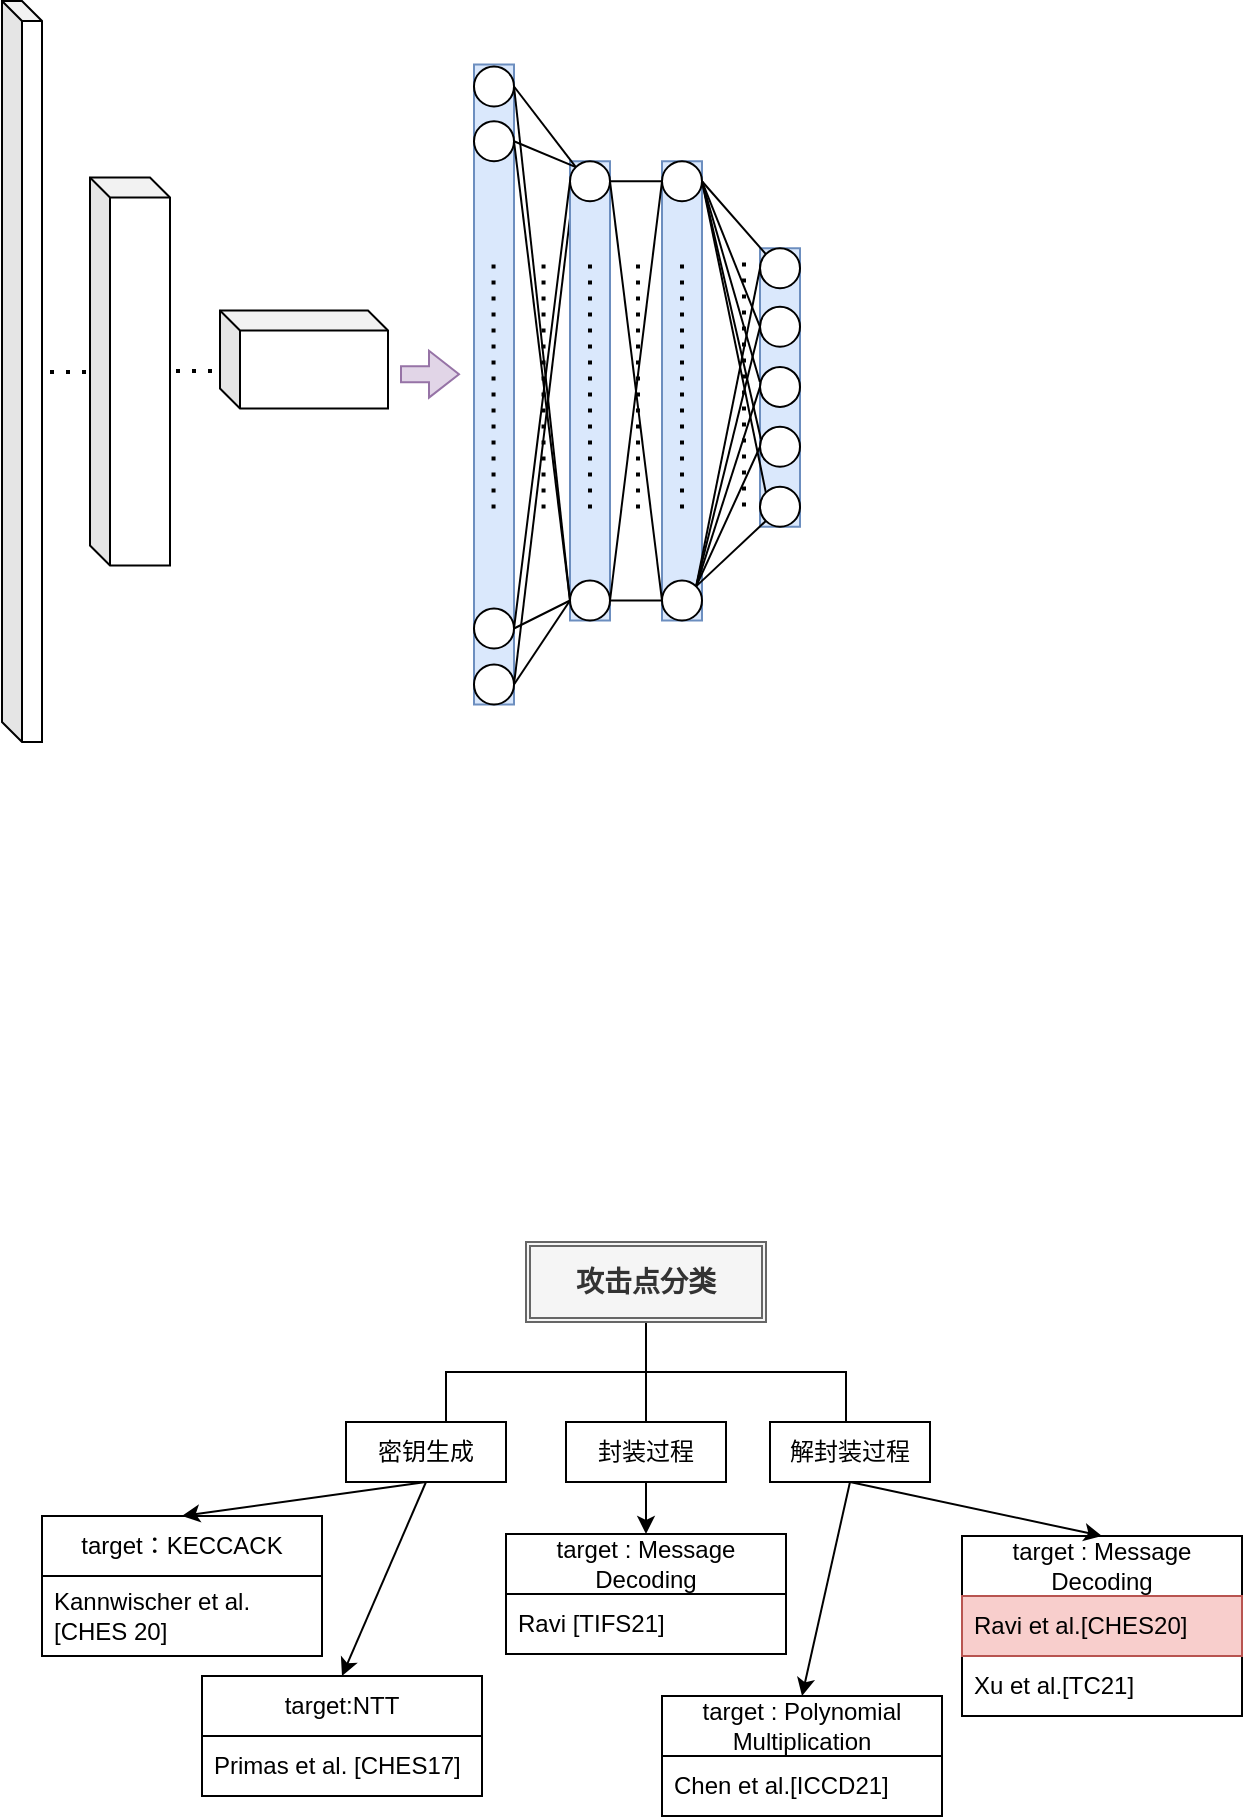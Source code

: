 <mxfile version="24.2.1" type="github" pages="2">
  <diagram name="第 1 页" id="C5BHWyRmKK4IDr2Lbce6">
    <mxGraphModel dx="1050" dy="652" grid="1" gridSize="10" guides="1" tooltips="1" connect="1" arrows="1" fold="1" page="1" pageScale="1" pageWidth="827" pageHeight="1169" math="0" shadow="0">
      <root>
        <mxCell id="0" />
        <mxCell id="1" parent="0" />
        <mxCell id="lfILnM-E4EAcA6gGzzGe-1" value="" style="group" parent="1" vertex="1" connectable="0">
          <mxGeometry x="60" y="89.5" width="399" height="370.5" as="geometry" />
        </mxCell>
        <mxCell id="lfILnM-E4EAcA6gGzzGe-2" value="" style="group;fillColor=#dae8fc;strokeColor=#6c8ebf;" parent="lfILnM-E4EAcA6gGzzGe-1" vertex="1" connectable="0">
          <mxGeometry x="236" y="31.75" width="20" height="320" as="geometry" />
        </mxCell>
        <mxCell id="lfILnM-E4EAcA6gGzzGe-3" value="" style="ellipse;whiteSpace=wrap;html=1;aspect=fixed;" parent="lfILnM-E4EAcA6gGzzGe-2" vertex="1">
          <mxGeometry y="28.38" width="20" height="20" as="geometry" />
        </mxCell>
        <mxCell id="lfILnM-E4EAcA6gGzzGe-4" value="" style="ellipse;whiteSpace=wrap;html=1;aspect=fixed;" parent="lfILnM-E4EAcA6gGzzGe-2" vertex="1">
          <mxGeometry y="272" width="20" height="20" as="geometry" />
        </mxCell>
        <mxCell id="lfILnM-E4EAcA6gGzzGe-5" style="rounded=0;orthogonalLoop=1;jettySize=auto;html=1;exitX=1;exitY=0.5;exitDx=0;exitDy=0;endArrow=none;endFill=0;" parent="lfILnM-E4EAcA6gGzzGe-2" source="lfILnM-E4EAcA6gGzzGe-6" edge="1">
          <mxGeometry relative="1" as="geometry">
            <mxPoint x="50" y="60" as="targetPoint" />
          </mxGeometry>
        </mxCell>
        <mxCell id="lfILnM-E4EAcA6gGzzGe-6" value="" style="ellipse;whiteSpace=wrap;html=1;aspect=fixed;" parent="lfILnM-E4EAcA6gGzzGe-2" vertex="1">
          <mxGeometry y="300" width="20" height="20" as="geometry" />
        </mxCell>
        <mxCell id="lfILnM-E4EAcA6gGzzGe-7" value="" style="ellipse;whiteSpace=wrap;html=1;aspect=fixed;" parent="lfILnM-E4EAcA6gGzzGe-2" vertex="1">
          <mxGeometry y="1" width="20" height="20" as="geometry" />
        </mxCell>
        <mxCell id="lfILnM-E4EAcA6gGzzGe-8" value="" style="endArrow=none;dashed=1;html=1;dashPattern=1 3;strokeWidth=2;rounded=0;" parent="lfILnM-E4EAcA6gGzzGe-2" edge="1">
          <mxGeometry width="50" height="50" relative="1" as="geometry">
            <mxPoint x="9.77" y="222" as="sourcePoint" />
            <mxPoint x="9.77" y="100" as="targetPoint" />
          </mxGeometry>
        </mxCell>
        <mxCell id="lfILnM-E4EAcA6gGzzGe-9" value="" style="group;fillColor=#dae8fc;strokeColor=#6c8ebf;" parent="lfILnM-E4EAcA6gGzzGe-1" vertex="1" connectable="0">
          <mxGeometry x="284" y="80.13" width="20" height="229.62" as="geometry" />
        </mxCell>
        <mxCell id="lfILnM-E4EAcA6gGzzGe-10" value="" style="ellipse;whiteSpace=wrap;html=1;aspect=fixed;" parent="lfILnM-E4EAcA6gGzzGe-9" vertex="1">
          <mxGeometry width="20" height="20" as="geometry" />
        </mxCell>
        <mxCell id="lfILnM-E4EAcA6gGzzGe-11" value="" style="ellipse;whiteSpace=wrap;html=1;aspect=fixed;" parent="lfILnM-E4EAcA6gGzzGe-9" vertex="1">
          <mxGeometry y="209.62" width="20" height="20" as="geometry" />
        </mxCell>
        <mxCell id="lfILnM-E4EAcA6gGzzGe-12" value="" style="group;fillColor=#dae8fc;strokeColor=#6c8ebf;" parent="lfILnM-E4EAcA6gGzzGe-1" vertex="1" connectable="0">
          <mxGeometry x="330" y="80.13" width="20" height="229.62" as="geometry" />
        </mxCell>
        <mxCell id="lfILnM-E4EAcA6gGzzGe-13" value="" style="ellipse;whiteSpace=wrap;html=1;aspect=fixed;" parent="lfILnM-E4EAcA6gGzzGe-12" vertex="1">
          <mxGeometry width="20" height="20" as="geometry" />
        </mxCell>
        <mxCell id="lfILnM-E4EAcA6gGzzGe-14" value="" style="ellipse;whiteSpace=wrap;html=1;aspect=fixed;" parent="lfILnM-E4EAcA6gGzzGe-12" vertex="1">
          <mxGeometry y="209.62" width="20" height="20" as="geometry" />
        </mxCell>
        <mxCell id="lfILnM-E4EAcA6gGzzGe-15" value="" style="endArrow=none;dashed=1;html=1;dashPattern=1 3;strokeWidth=2;rounded=0;" parent="lfILnM-E4EAcA6gGzzGe-12" edge="1">
          <mxGeometry width="50" height="50" relative="1" as="geometry">
            <mxPoint x="10" y="173.62" as="sourcePoint" />
            <mxPoint x="10" y="51.62" as="targetPoint" />
          </mxGeometry>
        </mxCell>
        <mxCell id="lfILnM-E4EAcA6gGzzGe-16" value="" style="group;fillColor=#dae8fc;strokeColor=#6c8ebf;" parent="lfILnM-E4EAcA6gGzzGe-1" vertex="1" connectable="0">
          <mxGeometry x="379" y="123.63" width="20" height="139.25" as="geometry" />
        </mxCell>
        <mxCell id="lfILnM-E4EAcA6gGzzGe-17" value="" style="ellipse;whiteSpace=wrap;html=1;aspect=fixed;" parent="lfILnM-E4EAcA6gGzzGe-16" vertex="1">
          <mxGeometry width="20" height="20" as="geometry" />
        </mxCell>
        <mxCell id="lfILnM-E4EAcA6gGzzGe-18" value="" style="ellipse;whiteSpace=wrap;html=1;aspect=fixed;" parent="lfILnM-E4EAcA6gGzzGe-16" vertex="1">
          <mxGeometry y="29.25" width="20" height="20" as="geometry" />
        </mxCell>
        <mxCell id="lfILnM-E4EAcA6gGzzGe-19" value="" style="ellipse;whiteSpace=wrap;html=1;aspect=fixed;" parent="lfILnM-E4EAcA6gGzzGe-16" vertex="1">
          <mxGeometry y="59.31" width="20" height="20" as="geometry" />
        </mxCell>
        <mxCell id="lfILnM-E4EAcA6gGzzGe-20" value="" style="ellipse;whiteSpace=wrap;html=1;aspect=fixed;" parent="lfILnM-E4EAcA6gGzzGe-16" vertex="1">
          <mxGeometry y="89.25" width="20" height="20" as="geometry" />
        </mxCell>
        <mxCell id="lfILnM-E4EAcA6gGzzGe-21" value="" style="ellipse;whiteSpace=wrap;html=1;aspect=fixed;" parent="lfILnM-E4EAcA6gGzzGe-16" vertex="1">
          <mxGeometry y="119.25" width="20" height="20" as="geometry" />
        </mxCell>
        <mxCell id="lfILnM-E4EAcA6gGzzGe-22" style="rounded=0;orthogonalLoop=1;jettySize=auto;html=1;exitX=1;exitY=0.5;exitDx=0;exitDy=0;entryX=0;entryY=0;entryDx=0;entryDy=0;endArrow=none;endFill=0;" parent="lfILnM-E4EAcA6gGzzGe-1" source="lfILnM-E4EAcA6gGzzGe-7" target="lfILnM-E4EAcA6gGzzGe-10" edge="1">
          <mxGeometry relative="1" as="geometry" />
        </mxCell>
        <mxCell id="lfILnM-E4EAcA6gGzzGe-23" style="rounded=0;orthogonalLoop=1;jettySize=auto;html=1;exitX=1;exitY=0.5;exitDx=0;exitDy=0;entryX=0;entryY=0.5;entryDx=0;entryDy=0;endArrow=none;endFill=0;" parent="lfILnM-E4EAcA6gGzzGe-1" source="lfILnM-E4EAcA6gGzzGe-7" target="lfILnM-E4EAcA6gGzzGe-11" edge="1">
          <mxGeometry relative="1" as="geometry" />
        </mxCell>
        <mxCell id="lfILnM-E4EAcA6gGzzGe-24" style="rounded=0;orthogonalLoop=1;jettySize=auto;html=1;exitX=1;exitY=0.5;exitDx=0;exitDy=0;entryX=0;entryY=0;entryDx=0;entryDy=0;endArrow=none;endFill=0;" parent="lfILnM-E4EAcA6gGzzGe-1" source="lfILnM-E4EAcA6gGzzGe-3" target="lfILnM-E4EAcA6gGzzGe-10" edge="1">
          <mxGeometry relative="1" as="geometry" />
        </mxCell>
        <mxCell id="lfILnM-E4EAcA6gGzzGe-25" style="rounded=0;orthogonalLoop=1;jettySize=auto;html=1;exitX=1;exitY=0.5;exitDx=0;exitDy=0;entryX=0;entryY=0.5;entryDx=0;entryDy=0;endArrow=none;endFill=0;" parent="lfILnM-E4EAcA6gGzzGe-1" source="lfILnM-E4EAcA6gGzzGe-3" target="lfILnM-E4EAcA6gGzzGe-11" edge="1">
          <mxGeometry relative="1" as="geometry" />
        </mxCell>
        <mxCell id="lfILnM-E4EAcA6gGzzGe-26" style="rounded=0;orthogonalLoop=1;jettySize=auto;html=1;exitX=0;exitY=0;exitDx=0;exitDy=0;entryX=1;entryY=0.5;entryDx=0;entryDy=0;endArrow=none;endFill=0;" parent="lfILnM-E4EAcA6gGzzGe-1" source="lfILnM-E4EAcA6gGzzGe-17" target="lfILnM-E4EAcA6gGzzGe-13" edge="1">
          <mxGeometry relative="1" as="geometry" />
        </mxCell>
        <mxCell id="lfILnM-E4EAcA6gGzzGe-27" style="rounded=0;orthogonalLoop=1;jettySize=auto;html=1;exitX=0;exitY=0.5;exitDx=0;exitDy=0;entryX=1;entryY=0;entryDx=0;entryDy=0;endArrow=none;endFill=0;" parent="lfILnM-E4EAcA6gGzzGe-1" source="lfILnM-E4EAcA6gGzzGe-17" target="lfILnM-E4EAcA6gGzzGe-14" edge="1">
          <mxGeometry relative="1" as="geometry" />
        </mxCell>
        <mxCell id="lfILnM-E4EAcA6gGzzGe-28" style="rounded=0;orthogonalLoop=1;jettySize=auto;html=1;exitX=0;exitY=0;exitDx=0;exitDy=0;entryX=1;entryY=0.5;entryDx=0;entryDy=0;endArrow=none;endFill=0;" parent="lfILnM-E4EAcA6gGzzGe-1" source="lfILnM-E4EAcA6gGzzGe-21" target="lfILnM-E4EAcA6gGzzGe-13" edge="1">
          <mxGeometry relative="1" as="geometry" />
        </mxCell>
        <mxCell id="lfILnM-E4EAcA6gGzzGe-29" style="rounded=0;orthogonalLoop=1;jettySize=auto;html=1;exitX=0;exitY=1;exitDx=0;exitDy=0;entryX=1;entryY=0;entryDx=0;entryDy=0;endArrow=none;endFill=0;" parent="lfILnM-E4EAcA6gGzzGe-1" source="lfILnM-E4EAcA6gGzzGe-21" target="lfILnM-E4EAcA6gGzzGe-14" edge="1">
          <mxGeometry relative="1" as="geometry" />
        </mxCell>
        <mxCell id="lfILnM-E4EAcA6gGzzGe-30" style="rounded=0;orthogonalLoop=1;jettySize=auto;html=1;exitX=1;exitY=0.5;exitDx=0;exitDy=0;entryX=0;entryY=0.5;entryDx=0;entryDy=0;endArrow=none;endFill=0;" parent="lfILnM-E4EAcA6gGzzGe-1" source="lfILnM-E4EAcA6gGzzGe-13" target="lfILnM-E4EAcA6gGzzGe-18" edge="1">
          <mxGeometry relative="1" as="geometry" />
        </mxCell>
        <mxCell id="lfILnM-E4EAcA6gGzzGe-31" style="rounded=0;orthogonalLoop=1;jettySize=auto;html=1;exitX=1;exitY=0.5;exitDx=0;exitDy=0;entryX=-0.003;entryY=0.377;entryDx=0;entryDy=0;entryPerimeter=0;endArrow=none;endFill=0;" parent="lfILnM-E4EAcA6gGzzGe-1" source="lfILnM-E4EAcA6gGzzGe-13" target="lfILnM-E4EAcA6gGzzGe-19" edge="1">
          <mxGeometry relative="1" as="geometry" />
        </mxCell>
        <mxCell id="lfILnM-E4EAcA6gGzzGe-32" style="rounded=0;orthogonalLoop=1;jettySize=auto;html=1;exitX=1;exitY=0.5;exitDx=0;exitDy=0;entryX=0.024;entryY=0.312;entryDx=0;entryDy=0;entryPerimeter=0;endArrow=none;endFill=0;" parent="lfILnM-E4EAcA6gGzzGe-1" source="lfILnM-E4EAcA6gGzzGe-13" target="lfILnM-E4EAcA6gGzzGe-20" edge="1">
          <mxGeometry relative="1" as="geometry" />
        </mxCell>
        <mxCell id="lfILnM-E4EAcA6gGzzGe-33" style="rounded=0;orthogonalLoop=1;jettySize=auto;html=1;exitX=0;exitY=0.5;exitDx=0;exitDy=0;entryX=1;entryY=0;entryDx=0;entryDy=0;endArrow=none;endFill=0;" parent="lfILnM-E4EAcA6gGzzGe-1" source="lfILnM-E4EAcA6gGzzGe-18" target="lfILnM-E4EAcA6gGzzGe-14" edge="1">
          <mxGeometry relative="1" as="geometry" />
        </mxCell>
        <mxCell id="lfILnM-E4EAcA6gGzzGe-34" style="rounded=0;orthogonalLoop=1;jettySize=auto;html=1;exitX=0;exitY=0.5;exitDx=0;exitDy=0;entryX=1;entryY=0;entryDx=0;entryDy=0;endArrow=none;endFill=0;" parent="lfILnM-E4EAcA6gGzzGe-1" source="lfILnM-E4EAcA6gGzzGe-19" target="lfILnM-E4EAcA6gGzzGe-14" edge="1">
          <mxGeometry relative="1" as="geometry" />
        </mxCell>
        <mxCell id="lfILnM-E4EAcA6gGzzGe-35" style="rounded=0;orthogonalLoop=1;jettySize=auto;html=1;exitX=0;exitY=0.5;exitDx=0;exitDy=0;entryX=0.866;entryY=0.122;entryDx=0;entryDy=0;entryPerimeter=0;endArrow=none;endFill=0;" parent="lfILnM-E4EAcA6gGzzGe-1" source="lfILnM-E4EAcA6gGzzGe-20" target="lfILnM-E4EAcA6gGzzGe-14" edge="1">
          <mxGeometry relative="1" as="geometry" />
        </mxCell>
        <mxCell id="lfILnM-E4EAcA6gGzzGe-36" value="" style="endArrow=none;dashed=1;html=1;dashPattern=1 3;strokeWidth=2;rounded=0;" parent="lfILnM-E4EAcA6gGzzGe-1" edge="1">
          <mxGeometry width="50" height="50" relative="1" as="geometry">
            <mxPoint x="318" y="253.75" as="sourcePoint" />
            <mxPoint x="318" y="131.75" as="targetPoint" />
          </mxGeometry>
        </mxCell>
        <mxCell id="lfILnM-E4EAcA6gGzzGe-37" value="" style="shape=cube;whiteSpace=wrap;html=1;boundedLbl=1;backgroundOutline=1;darkOpacity=0.05;darkOpacity2=0.1;size=10;" parent="lfILnM-E4EAcA6gGzzGe-1" vertex="1">
          <mxGeometry width="20" height="370.5" as="geometry" />
        </mxCell>
        <mxCell id="lfILnM-E4EAcA6gGzzGe-38" value="" style="shape=cube;whiteSpace=wrap;html=1;boundedLbl=1;backgroundOutline=1;darkOpacity=0.05;darkOpacity2=0.1;size=10;" parent="lfILnM-E4EAcA6gGzzGe-1" vertex="1">
          <mxGeometry x="44" y="88.25" width="40" height="194" as="geometry" />
        </mxCell>
        <mxCell id="lfILnM-E4EAcA6gGzzGe-39" value="" style="shape=cube;whiteSpace=wrap;html=1;boundedLbl=1;backgroundOutline=1;darkOpacity=0.05;darkOpacity2=0.1;size=10;" parent="lfILnM-E4EAcA6gGzzGe-1" vertex="1">
          <mxGeometry x="109" y="154.75" width="84" height="49" as="geometry" />
        </mxCell>
        <mxCell id="lfILnM-E4EAcA6gGzzGe-40" value="" style="shape=flexArrow;endArrow=classic;html=1;rounded=0;width=8;endSize=4.667;endWidth=14.444;fillColor=#e1d5e7;strokeColor=#9673a6;" parent="lfILnM-E4EAcA6gGzzGe-1" edge="1">
          <mxGeometry width="50" height="50" relative="1" as="geometry">
            <mxPoint x="199" y="186.61" as="sourcePoint" />
            <mxPoint x="229" y="186.61" as="targetPoint" />
          </mxGeometry>
        </mxCell>
        <mxCell id="lfILnM-E4EAcA6gGzzGe-41" style="rounded=0;orthogonalLoop=1;jettySize=auto;html=1;exitX=1;exitY=0.5;exitDx=0;exitDy=0;entryX=0;entryY=0.5;entryDx=0;entryDy=0;endArrow=none;endFill=0;" parent="lfILnM-E4EAcA6gGzzGe-1" source="lfILnM-E4EAcA6gGzzGe-4" target="lfILnM-E4EAcA6gGzzGe-10" edge="1">
          <mxGeometry relative="1" as="geometry" />
        </mxCell>
        <mxCell id="lfILnM-E4EAcA6gGzzGe-42" style="rounded=0;orthogonalLoop=1;jettySize=auto;html=1;exitX=0;exitY=0.5;exitDx=0;exitDy=0;entryX=1;entryY=0.5;entryDx=0;entryDy=0;endArrow=none;endFill=0;" parent="lfILnM-E4EAcA6gGzzGe-1" source="lfILnM-E4EAcA6gGzzGe-11" target="lfILnM-E4EAcA6gGzzGe-4" edge="1">
          <mxGeometry relative="1" as="geometry" />
        </mxCell>
        <mxCell id="lfILnM-E4EAcA6gGzzGe-43" style="rounded=0;orthogonalLoop=1;jettySize=auto;html=1;exitX=1;exitY=0.5;exitDx=0;exitDy=0;entryX=0;entryY=0.5;entryDx=0;entryDy=0;endArrow=none;endFill=0;" parent="lfILnM-E4EAcA6gGzzGe-1" source="lfILnM-E4EAcA6gGzzGe-6" target="lfILnM-E4EAcA6gGzzGe-11" edge="1">
          <mxGeometry relative="1" as="geometry" />
        </mxCell>
        <mxCell id="lfILnM-E4EAcA6gGzzGe-44" value="" style="endArrow=none;dashed=1;html=1;dashPattern=1 3;strokeWidth=2;rounded=0;" parent="lfILnM-E4EAcA6gGzzGe-1" edge="1">
          <mxGeometry width="50" height="50" relative="1" as="geometry">
            <mxPoint x="270.77" y="253.75" as="sourcePoint" />
            <mxPoint x="270.77" y="131.75" as="targetPoint" />
          </mxGeometry>
        </mxCell>
        <mxCell id="lfILnM-E4EAcA6gGzzGe-45" style="rounded=0;orthogonalLoop=1;jettySize=auto;html=1;exitX=1;exitY=0.5;exitDx=0;exitDy=0;entryX=0;entryY=0.5;entryDx=0;entryDy=0;endArrow=none;endFill=0;" parent="lfILnM-E4EAcA6gGzzGe-1" source="lfILnM-E4EAcA6gGzzGe-10" target="lfILnM-E4EAcA6gGzzGe-13" edge="1">
          <mxGeometry relative="1" as="geometry" />
        </mxCell>
        <mxCell id="lfILnM-E4EAcA6gGzzGe-46" style="rounded=0;orthogonalLoop=1;jettySize=auto;html=1;exitX=1;exitY=0.5;exitDx=0;exitDy=0;entryX=0;entryY=0.5;entryDx=0;entryDy=0;endArrow=none;endFill=0;" parent="lfILnM-E4EAcA6gGzzGe-1" source="lfILnM-E4EAcA6gGzzGe-10" target="lfILnM-E4EAcA6gGzzGe-14" edge="1">
          <mxGeometry relative="1" as="geometry" />
        </mxCell>
        <mxCell id="lfILnM-E4EAcA6gGzzGe-47" style="rounded=0;orthogonalLoop=1;jettySize=auto;html=1;exitX=1;exitY=0.5;exitDx=0;exitDy=0;entryX=0;entryY=0.5;entryDx=0;entryDy=0;endArrow=none;endFill=0;" parent="lfILnM-E4EAcA6gGzzGe-1" source="lfILnM-E4EAcA6gGzzGe-11" target="lfILnM-E4EAcA6gGzzGe-13" edge="1">
          <mxGeometry relative="1" as="geometry" />
        </mxCell>
        <mxCell id="lfILnM-E4EAcA6gGzzGe-48" style="rounded=0;orthogonalLoop=1;jettySize=auto;html=1;exitX=0;exitY=0.5;exitDx=0;exitDy=0;entryX=1;entryY=0.5;entryDx=0;entryDy=0;endArrow=none;endFill=0;" parent="lfILnM-E4EAcA6gGzzGe-1" source="lfILnM-E4EAcA6gGzzGe-14" target="lfILnM-E4EAcA6gGzzGe-11" edge="1">
          <mxGeometry relative="1" as="geometry" />
        </mxCell>
        <mxCell id="lfILnM-E4EAcA6gGzzGe-49" value="" style="endArrow=none;dashed=1;html=1;dashPattern=1 3;strokeWidth=2;rounded=0;" parent="lfILnM-E4EAcA6gGzzGe-1" edge="1">
          <mxGeometry width="50" height="50" relative="1" as="geometry">
            <mxPoint x="294" y="253.75" as="sourcePoint" />
            <mxPoint x="294" y="131.75" as="targetPoint" />
          </mxGeometry>
        </mxCell>
        <mxCell id="lfILnM-E4EAcA6gGzzGe-50" value="" style="endArrow=none;dashed=1;html=1;dashPattern=1 3;strokeWidth=2;rounded=0;" parent="lfILnM-E4EAcA6gGzzGe-1" edge="1">
          <mxGeometry width="50" height="50" relative="1" as="geometry">
            <mxPoint x="371" y="252.75" as="sourcePoint" />
            <mxPoint x="371" y="130.75" as="targetPoint" />
          </mxGeometry>
        </mxCell>
        <mxCell id="lfILnM-E4EAcA6gGzzGe-51" value="" style="endArrow=none;dashed=1;html=1;dashPattern=1 3;strokeWidth=2;rounded=0;" parent="lfILnM-E4EAcA6gGzzGe-1" edge="1">
          <mxGeometry width="50" height="50" relative="1" as="geometry">
            <mxPoint x="24" y="185.51" as="sourcePoint" />
            <mxPoint x="44" y="185.51" as="targetPoint" />
          </mxGeometry>
        </mxCell>
        <mxCell id="lfILnM-E4EAcA6gGzzGe-52" value="" style="endArrow=none;dashed=1;html=1;dashPattern=1 3;strokeWidth=2;rounded=0;" parent="lfILnM-E4EAcA6gGzzGe-1" edge="1">
          <mxGeometry width="50" height="50" relative="1" as="geometry">
            <mxPoint x="87" y="185.01" as="sourcePoint" />
            <mxPoint x="107" y="185.01" as="targetPoint" />
          </mxGeometry>
        </mxCell>
        <mxCell id="lfILnM-E4EAcA6gGzzGe-53" value="" style="strokeWidth=1;html=1;shape=mxgraph.flowchart.annotation_2;align=left;labelPosition=right;pointerEvents=1;rotation=0;direction=south;" parent="1" vertex="1">
          <mxGeometry x="282" y="750" width="200" height="50" as="geometry" />
        </mxCell>
        <mxCell id="lfILnM-E4EAcA6gGzzGe-54" value="&lt;font style=&quot;font-size: 12px;&quot;&gt;密钥生成&lt;/font&gt;" style="rounded=0;whiteSpace=wrap;html=1;fontSize=12;" parent="1" vertex="1">
          <mxGeometry x="232" y="800" width="80" height="30" as="geometry" />
        </mxCell>
        <mxCell id="lfILnM-E4EAcA6gGzzGe-55" value="攻击点分类" style="shape=ext;double=1;rounded=0;whiteSpace=wrap;html=1;fillColor=#f5f5f5;fontColor=#333333;strokeColor=#666666;fontStyle=1;fontSize=14;" parent="1" vertex="1">
          <mxGeometry x="322" y="710" width="120" height="40" as="geometry" />
        </mxCell>
        <mxCell id="lfILnM-E4EAcA6gGzzGe-56" value="封装过程" style="rounded=0;whiteSpace=wrap;html=1;fontSize=12;" parent="1" vertex="1">
          <mxGeometry x="342" y="800" width="80" height="30" as="geometry" />
        </mxCell>
        <mxCell id="lfILnM-E4EAcA6gGzzGe-57" value="解封装过程" style="rounded=0;whiteSpace=wrap;html=1;fontSize=12;" parent="1" vertex="1">
          <mxGeometry x="444" y="800" width="80" height="30" as="geometry" />
        </mxCell>
        <mxCell id="lfILnM-E4EAcA6gGzzGe-58" style="edgeStyle=orthogonalEdgeStyle;rounded=0;orthogonalLoop=1;jettySize=auto;html=1;exitX=0.5;exitY=0;exitDx=0;exitDy=0;entryX=0.455;entryY=0.5;entryDx=0;entryDy=0;entryPerimeter=0;strokeWidth=1;endArrow=none;endFill=0;" parent="1" source="lfILnM-E4EAcA6gGzzGe-56" target="lfILnM-E4EAcA6gGzzGe-53" edge="1">
          <mxGeometry relative="1" as="geometry" />
        </mxCell>
        <mxCell id="lfILnM-E4EAcA6gGzzGe-59" value="target：KECCACK" style="swimlane;fontStyle=0;childLayout=stackLayout;horizontal=1;startSize=30;horizontalStack=0;resizeParent=1;resizeParentMax=0;resizeLast=0;collapsible=1;marginBottom=0;whiteSpace=wrap;html=1;" parent="1" vertex="1">
          <mxGeometry x="80" y="847" width="140" height="70" as="geometry">
            <mxRectangle x="80" y="913" width="140" height="30" as="alternateBounds" />
          </mxGeometry>
        </mxCell>
        <mxCell id="lfILnM-E4EAcA6gGzzGe-60" value="Kannwischer et al.[CHES 20]" style="text;strokeColor=none;fillColor=none;align=left;verticalAlign=middle;spacingLeft=4;spacingRight=4;overflow=hidden;points=[[0,0.5],[1,0.5]];portConstraint=eastwest;rotatable=0;whiteSpace=wrap;html=1;" parent="lfILnM-E4EAcA6gGzzGe-59" vertex="1">
          <mxGeometry y="30" width="140" height="40" as="geometry" />
        </mxCell>
        <mxCell id="lfILnM-E4EAcA6gGzzGe-61" style="rounded=0;orthogonalLoop=1;jettySize=auto;html=1;exitX=0.5;exitY=1;exitDx=0;exitDy=0;entryX=0.5;entryY=0;entryDx=0;entryDy=0;" parent="1" source="lfILnM-E4EAcA6gGzzGe-54" target="lfILnM-E4EAcA6gGzzGe-59" edge="1">
          <mxGeometry relative="1" as="geometry">
            <mxPoint x="136" y="872" as="targetPoint" />
          </mxGeometry>
        </mxCell>
        <mxCell id="lfILnM-E4EAcA6gGzzGe-62" value="target:NTT" style="swimlane;fontStyle=0;childLayout=stackLayout;horizontal=1;startSize=30;horizontalStack=0;resizeParent=1;resizeParentMax=0;resizeLast=0;collapsible=1;marginBottom=0;whiteSpace=wrap;html=1;" parent="1" vertex="1">
          <mxGeometry x="160" y="927" width="140" height="60" as="geometry" />
        </mxCell>
        <mxCell id="lfILnM-E4EAcA6gGzzGe-63" value="Primas et al. [CHES17]" style="text;strokeColor=none;fillColor=none;align=left;verticalAlign=middle;spacingLeft=4;spacingRight=4;overflow=hidden;points=[[0,0.5],[1,0.5]];portConstraint=eastwest;rotatable=0;whiteSpace=wrap;html=1;" parent="lfILnM-E4EAcA6gGzzGe-62" vertex="1">
          <mxGeometry y="30" width="140" height="30" as="geometry" />
        </mxCell>
        <mxCell id="lfILnM-E4EAcA6gGzzGe-64" style="rounded=0;orthogonalLoop=1;jettySize=auto;html=1;exitX=0.5;exitY=1;exitDx=0;exitDy=0;entryX=0.5;entryY=0;entryDx=0;entryDy=0;endArrow=classic;endFill=1;" parent="1" source="lfILnM-E4EAcA6gGzzGe-54" target="lfILnM-E4EAcA6gGzzGe-62" edge="1">
          <mxGeometry relative="1" as="geometry">
            <mxPoint x="260" y="907" as="targetPoint" />
          </mxGeometry>
        </mxCell>
        <mxCell id="lfILnM-E4EAcA6gGzzGe-65" value="target : Message Decoding" style="swimlane;fontStyle=0;childLayout=stackLayout;horizontal=1;startSize=30;horizontalStack=0;resizeParent=1;resizeParentMax=0;resizeLast=0;collapsible=1;marginBottom=0;whiteSpace=wrap;html=1;" parent="1" vertex="1">
          <mxGeometry x="312" y="856" width="140" height="60" as="geometry" />
        </mxCell>
        <mxCell id="lfILnM-E4EAcA6gGzzGe-66" value="Ravi [TIFS21]&amp;nbsp;" style="text;strokeColor=none;fillColor=none;align=left;verticalAlign=middle;spacingLeft=4;spacingRight=4;overflow=hidden;points=[[0,0.5],[1,0.5]];portConstraint=eastwest;rotatable=0;whiteSpace=wrap;html=1;" parent="lfILnM-E4EAcA6gGzzGe-65" vertex="1">
          <mxGeometry y="30" width="140" height="30" as="geometry" />
        </mxCell>
        <mxCell id="lfILnM-E4EAcA6gGzzGe-67" style="rounded=0;orthogonalLoop=1;jettySize=auto;html=1;exitX=0.5;exitY=1;exitDx=0;exitDy=0;entryX=0.5;entryY=0;entryDx=0;entryDy=0;" parent="1" source="lfILnM-E4EAcA6gGzzGe-56" target="lfILnM-E4EAcA6gGzzGe-65" edge="1">
          <mxGeometry relative="1" as="geometry" />
        </mxCell>
        <mxCell id="lfILnM-E4EAcA6gGzzGe-68" value="target : Message Decoding" style="swimlane;fontStyle=0;childLayout=stackLayout;horizontal=1;startSize=30;horizontalStack=0;resizeParent=1;resizeParentMax=0;resizeLast=0;collapsible=1;marginBottom=0;whiteSpace=wrap;html=1;" parent="1" vertex="1">
          <mxGeometry x="540" y="857" width="140" height="90" as="geometry" />
        </mxCell>
        <mxCell id="lfILnM-E4EAcA6gGzzGe-69" value="Ravi et al.[CHES20]" style="text;strokeColor=#b85450;fillColor=#f8cecc;align=left;verticalAlign=middle;spacingLeft=4;spacingRight=4;overflow=hidden;points=[[0,0.5],[1,0.5]];portConstraint=eastwest;rotatable=0;whiteSpace=wrap;html=1;" parent="lfILnM-E4EAcA6gGzzGe-68" vertex="1">
          <mxGeometry y="30" width="140" height="30" as="geometry" />
        </mxCell>
        <mxCell id="lfILnM-E4EAcA6gGzzGe-70" value="Xu et al.[TC21]" style="text;strokeColor=none;fillColor=none;align=left;verticalAlign=middle;spacingLeft=4;spacingRight=4;overflow=hidden;points=[[0,0.5],[1,0.5]];portConstraint=eastwest;rotatable=0;whiteSpace=wrap;html=1;" parent="lfILnM-E4EAcA6gGzzGe-68" vertex="1">
          <mxGeometry y="60" width="140" height="30" as="geometry" />
        </mxCell>
        <mxCell id="lfILnM-E4EAcA6gGzzGe-71" style="rounded=0;orthogonalLoop=1;jettySize=auto;html=1;exitX=0.5;exitY=1;exitDx=0;exitDy=0;entryX=0.5;entryY=0;entryDx=0;entryDy=0;" parent="1" source="lfILnM-E4EAcA6gGzzGe-57" target="lfILnM-E4EAcA6gGzzGe-68" edge="1">
          <mxGeometry relative="1" as="geometry" />
        </mxCell>
        <mxCell id="lfILnM-E4EAcA6gGzzGe-72" value="target : Polynomial Multiplication" style="swimlane;fontStyle=0;childLayout=stackLayout;horizontal=1;startSize=30;horizontalStack=0;resizeParent=1;resizeParentMax=0;resizeLast=0;collapsible=1;marginBottom=0;whiteSpace=wrap;html=1;" parent="1" vertex="1">
          <mxGeometry x="390" y="937" width="140" height="60" as="geometry" />
        </mxCell>
        <mxCell id="lfILnM-E4EAcA6gGzzGe-73" value="Chen et al.[ICCD21]" style="text;strokeColor=none;fillColor=none;align=left;verticalAlign=middle;spacingLeft=4;spacingRight=4;overflow=hidden;points=[[0,0.5],[1,0.5]];portConstraint=eastwest;rotatable=0;whiteSpace=wrap;html=1;" parent="lfILnM-E4EAcA6gGzzGe-72" vertex="1">
          <mxGeometry y="30" width="140" height="30" as="geometry" />
        </mxCell>
        <mxCell id="lfILnM-E4EAcA6gGzzGe-74" style="rounded=0;orthogonalLoop=1;jettySize=auto;html=1;exitX=0.5;exitY=1;exitDx=0;exitDy=0;entryX=0.5;entryY=0;entryDx=0;entryDy=0;" parent="1" source="lfILnM-E4EAcA6gGzzGe-57" target="lfILnM-E4EAcA6gGzzGe-72" edge="1">
          <mxGeometry relative="1" as="geometry" />
        </mxCell>
      </root>
    </mxGraphModel>
  </diagram>
  <diagram id="1lQipWALJ8nxMOopQi3K" name="第 2 页">
    <mxGraphModel dx="1050" dy="652" grid="1" gridSize="10" guides="1" tooltips="1" connect="1" arrows="1" fold="1" page="1" pageScale="1" pageWidth="827" pageHeight="1169" math="0" shadow="0">
      <root>
        <mxCell id="0" />
        <mxCell id="1" parent="0" />
        <mxCell id="3COWH7Gc6_HZNbGCOUdI-1" style="edgeStyle=orthogonalEdgeStyle;rounded=0;orthogonalLoop=1;jettySize=auto;html=1;exitX=0.5;exitY=1;exitDx=0;exitDy=0;entryX=0.5;entryY=0;entryDx=0;entryDy=0;fontSize=16;arcSize=12;strokeWidth=2;" parent="1" source="3COWH7Gc6_HZNbGCOUdI-2" target="3COWH7Gc6_HZNbGCOUdI-4" edge="1">
          <mxGeometry relative="1" as="geometry" />
        </mxCell>
        <mxCell id="3COWH7Gc6_HZNbGCOUdI-2" value="&lt;font style=&quot;font-size: 16px;&quot;&gt;开始&lt;/font&gt;" style="rounded=1;whiteSpace=wrap;html=1;arcSize=50;fontSize=16;strokeWidth=2;" parent="1" vertex="1">
          <mxGeometry x="280" y="110" width="100" height="40" as="geometry" />
        </mxCell>
        <mxCell id="3COWH7Gc6_HZNbGCOUdI-3" style="edgeStyle=orthogonalEdgeStyle;rounded=0;orthogonalLoop=1;jettySize=auto;html=1;exitX=0.5;exitY=1;exitDx=0;exitDy=0;entryX=0.5;entryY=0;entryDx=0;entryDy=0;fontSize=16;arcSize=12;strokeWidth=2;" parent="1" source="3COWH7Gc6_HZNbGCOUdI-4" target="3COWH7Gc6_HZNbGCOUdI-6" edge="1">
          <mxGeometry relative="1" as="geometry" />
        </mxCell>
        <mxCell id="3COWH7Gc6_HZNbGCOUdI-4" value="&lt;font style=&quot;font-size: 16px;&quot;&gt;计数采样&lt;/font&gt;" style="rounded=0;whiteSpace=wrap;html=1;fontSize=16;strokeWidth=2;" parent="1" vertex="1">
          <mxGeometry x="265" y="190" width="130" height="40" as="geometry" />
        </mxCell>
        <mxCell id="3COWH7Gc6_HZNbGCOUdI-5" style="edgeStyle=orthogonalEdgeStyle;rounded=0;orthogonalLoop=1;jettySize=auto;html=1;exitX=0.5;exitY=1;exitDx=0;exitDy=0;entryX=0.5;entryY=0;entryDx=0;entryDy=0;fontSize=16;arcSize=12;strokeWidth=2;" parent="1" source="3COWH7Gc6_HZNbGCOUdI-6" target="3COWH7Gc6_HZNbGCOUdI-11" edge="1">
          <mxGeometry relative="1" as="geometry" />
        </mxCell>
        <mxCell id="3COWH7Gc6_HZNbGCOUdI-6" value="&lt;font style=&quot;font-size: 16px;&quot;&gt;熵估计&lt;/font&gt;" style="rounded=0;whiteSpace=wrap;html=1;fontSize=16;strokeWidth=2;" parent="1" vertex="1">
          <mxGeometry x="280" y="260" width="100" height="40" as="geometry" />
        </mxCell>
        <mxCell id="3COWH7Gc6_HZNbGCOUdI-7" style="edgeStyle=orthogonalEdgeStyle;rounded=0;orthogonalLoop=1;jettySize=auto;html=1;exitX=0.5;exitY=1;exitDx=0;exitDy=0;entryX=0.5;entryY=0;entryDx=0;entryDy=0;fontSize=16;arcSize=12;strokeWidth=2;" parent="1" target="3COWH7Gc6_HZNbGCOUdI-13" edge="1">
          <mxGeometry relative="1" as="geometry">
            <mxPoint x="329.76" y="390" as="sourcePoint" />
            <mxPoint x="329.76" y="440" as="targetPoint" />
          </mxGeometry>
        </mxCell>
        <mxCell id="3COWH7Gc6_HZNbGCOUdI-8" value="是" style="edgeLabel;html=1;align=center;verticalAlign=middle;resizable=0;points=[];fontSize=16;arcSize=12;" parent="3COWH7Gc6_HZNbGCOUdI-7" vertex="1" connectable="0">
          <mxGeometry x="-0.63" y="1" relative="1" as="geometry">
            <mxPoint x="-1" y="4" as="offset" />
          </mxGeometry>
        </mxCell>
        <mxCell id="3COWH7Gc6_HZNbGCOUdI-9" style="edgeStyle=orthogonalEdgeStyle;rounded=0;orthogonalLoop=1;jettySize=auto;html=1;exitX=0;exitY=0.5;exitDx=0;exitDy=0;entryX=0.5;entryY=1;entryDx=0;entryDy=0;fontSize=16;arcSize=12;strokeWidth=2;" parent="1" source="3COWH7Gc6_HZNbGCOUdI-11" target="3COWH7Gc6_HZNbGCOUdI-15" edge="1">
          <mxGeometry relative="1" as="geometry">
            <mxPoint x="240" y="300" as="targetPoint" />
          </mxGeometry>
        </mxCell>
        <mxCell id="3COWH7Gc6_HZNbGCOUdI-10" value="否" style="edgeLabel;html=1;align=center;verticalAlign=middle;resizable=0;points=[];fontSize=16;arcSize=12;" parent="3COWH7Gc6_HZNbGCOUdI-9" vertex="1" connectable="0">
          <mxGeometry x="-0.668" relative="1" as="geometry">
            <mxPoint x="-5" as="offset" />
          </mxGeometry>
        </mxCell>
        <mxCell id="3COWH7Gc6_HZNbGCOUdI-11" value="&lt;font style=&quot;font-size: 16px;&quot;&gt;WrEn1?&lt;/font&gt;" style="rhombus;whiteSpace=wrap;html=1;fontSize=16;strokeWidth=2;" parent="1" vertex="1">
          <mxGeometry x="270" y="330" width="120" height="60" as="geometry" />
        </mxCell>
        <mxCell id="3COWH7Gc6_HZNbGCOUdI-12" style="edgeStyle=orthogonalEdgeStyle;rounded=0;orthogonalLoop=1;jettySize=auto;html=1;exitX=0.5;exitY=1;exitDx=0;exitDy=0;fontSize=16;arcSize=12;strokeWidth=2;" parent="1" edge="1">
          <mxGeometry relative="1" as="geometry">
            <mxPoint x="517" y="930" as="targetPoint" />
            <mxPoint x="327" y="485" as="sourcePoint" />
            <Array as="points">
              <mxPoint x="327" y="930" />
            </Array>
          </mxGeometry>
        </mxCell>
        <mxCell id="3COWH7Gc6_HZNbGCOUdI-13" value="&lt;span style=&quot;font-size: 16px;&quot;&gt;写入FIFO1~4&lt;/span&gt;" style="rounded=0;whiteSpace=wrap;html=1;fontSize=16;strokeWidth=2;" parent="1" vertex="1">
          <mxGeometry x="260" y="445" width="140" height="40" as="geometry" />
        </mxCell>
        <mxCell id="3COWH7Gc6_HZNbGCOUdI-14" style="edgeStyle=orthogonalEdgeStyle;rounded=0;orthogonalLoop=1;jettySize=auto;html=1;exitX=0.5;exitY=0;exitDx=0;exitDy=0;fontSize=16;arcSize=12;strokeWidth=2;" parent="1" source="3COWH7Gc6_HZNbGCOUdI-15" edge="1">
          <mxGeometry relative="1" as="geometry">
            <mxPoint x="216" y="170" as="targetPoint" />
            <Array as="points">
              <mxPoint x="216" y="210" />
              <mxPoint x="216" y="210" />
            </Array>
          </mxGeometry>
        </mxCell>
        <mxCell id="3COWH7Gc6_HZNbGCOUdI-15" value="&lt;font style=&quot;font-size: 16px;&quot;&gt;调节计数间隔&lt;/font&gt;" style="rounded=0;whiteSpace=wrap;html=1;fontSize=16;strokeWidth=2;" parent="1" vertex="1">
          <mxGeometry x="191" y="250" width="50" height="70" as="geometry" />
        </mxCell>
        <mxCell id="3COWH7Gc6_HZNbGCOUdI-16" value="" style="endArrow=classic;html=1;rounded=0;fontSize=16;arcSize=12;strokeWidth=2;" parent="1" edge="1">
          <mxGeometry width="50" height="50" relative="1" as="geometry">
            <mxPoint x="330" y="420" as="sourcePoint" />
            <mxPoint x="330" y="170" as="targetPoint" />
            <Array as="points">
              <mxPoint x="160" y="420" />
              <mxPoint x="160" y="290" />
              <mxPoint x="160" y="170" />
            </Array>
          </mxGeometry>
        </mxCell>
        <mxCell id="3COWH7Gc6_HZNbGCOUdI-17" style="edgeStyle=orthogonalEdgeStyle;rounded=0;orthogonalLoop=1;jettySize=auto;html=1;exitX=1;exitY=0.5;exitDx=0;exitDy=0;fontSize=16;arcSize=12;strokeWidth=2;" parent="1" edge="1">
          <mxGeometry relative="1" as="geometry">
            <mxPoint x="517" y="170" as="targetPoint" />
            <mxPoint x="587" y="236" as="sourcePoint" />
            <Array as="points">
              <mxPoint x="607" y="236" />
              <mxPoint x="607" y="170" />
            </Array>
          </mxGeometry>
        </mxCell>
        <mxCell id="3COWH7Gc6_HZNbGCOUdI-18" value="否" style="edgeLabel;html=1;align=center;verticalAlign=middle;resizable=0;points=[];fontSize=16;arcSize=12;" parent="3COWH7Gc6_HZNbGCOUdI-17" vertex="1" connectable="0">
          <mxGeometry x="-0.261" y="1" relative="1" as="geometry">
            <mxPoint y="17" as="offset" />
          </mxGeometry>
        </mxCell>
        <mxCell id="3COWH7Gc6_HZNbGCOUdI-19" style="edgeStyle=orthogonalEdgeStyle;rounded=0;orthogonalLoop=1;jettySize=auto;html=1;exitX=0.5;exitY=1;exitDx=0;exitDy=0;entryX=0.5;entryY=0;entryDx=0;entryDy=0;fontSize=16;arcSize=12;strokeWidth=2;" parent="1" source="3COWH7Gc6_HZNbGCOUdI-21" target="3COWH7Gc6_HZNbGCOUdI-23" edge="1">
          <mxGeometry relative="1" as="geometry" />
        </mxCell>
        <mxCell id="3COWH7Gc6_HZNbGCOUdI-20" value="是" style="edgeLabel;html=1;align=center;verticalAlign=middle;resizable=0;points=[];fontSize=16;arcSize=12;" parent="3COWH7Gc6_HZNbGCOUdI-19" vertex="1" connectable="0">
          <mxGeometry x="-0.271" relative="1" as="geometry">
            <mxPoint as="offset" />
          </mxGeometry>
        </mxCell>
        <mxCell id="3COWH7Gc6_HZNbGCOUdI-21" value="&lt;span style=&quot;font-size: 16px;&quot;&gt;RY1&amp;amp;RY2&lt;br style=&quot;font-size: 16px;&quot;&gt;&amp;amp;RY3&amp;amp;RY4&lt;/span&gt;" style="rhombus;whiteSpace=wrap;html=1;fontSize=16;strokeWidth=2;" parent="1" vertex="1">
          <mxGeometry x="447" y="202" width="140" height="68" as="geometry" />
        </mxCell>
        <mxCell id="3COWH7Gc6_HZNbGCOUdI-22" style="edgeStyle=orthogonalEdgeStyle;rounded=0;orthogonalLoop=1;jettySize=auto;html=1;exitX=0.5;exitY=1;exitDx=0;exitDy=0;entryX=0.5;entryY=0;entryDx=0;entryDy=0;fontSize=16;arcSize=12;strokeWidth=2;" parent="1" source="3COWH7Gc6_HZNbGCOUdI-23" target="3COWH7Gc6_HZNbGCOUdI-26" edge="1">
          <mxGeometry relative="1" as="geometry" />
        </mxCell>
        <mxCell id="3COWH7Gc6_HZNbGCOUdI-23" value="&lt;font style=&quot;font-size: 16px;&quot;&gt;读FIFO1~4&lt;/font&gt;" style="rounded=0;whiteSpace=wrap;html=1;fontSize=16;strokeWidth=2;" parent="1" vertex="1">
          <mxGeometry x="467" y="312" width="100" height="40" as="geometry" />
        </mxCell>
        <mxCell id="3COWH7Gc6_HZNbGCOUdI-24" value="" style="endArrow=classic;html=1;rounded=0;entryX=0.5;entryY=0;entryDx=0;entryDy=0;fontSize=16;arcSize=12;strokeWidth=2;" parent="1" target="3COWH7Gc6_HZNbGCOUdI-21" edge="1">
          <mxGeometry width="50" height="50" relative="1" as="geometry">
            <mxPoint x="330" y="170" as="sourcePoint" />
            <mxPoint x="490" y="290" as="targetPoint" />
            <Array as="points">
              <mxPoint x="517" y="170" />
            </Array>
          </mxGeometry>
        </mxCell>
        <mxCell id="3COWH7Gc6_HZNbGCOUdI-25" style="edgeStyle=orthogonalEdgeStyle;rounded=0;orthogonalLoop=1;jettySize=auto;html=1;exitX=0.5;exitY=1;exitDx=0;exitDy=0;entryX=0.5;entryY=0;entryDx=0;entryDy=0;fontSize=16;arcSize=12;strokeWidth=2;" parent="1" source="3COWH7Gc6_HZNbGCOUdI-26" target="3COWH7Gc6_HZNbGCOUdI-33" edge="1">
          <mxGeometry relative="1" as="geometry" />
        </mxCell>
        <mxCell id="3COWH7Gc6_HZNbGCOUdI-26" value="&lt;font style=&quot;font-size: 16px;&quot;&gt;异或&lt;/font&gt;" style="rounded=0;whiteSpace=wrap;html=1;fontSize=16;strokeWidth=2;" parent="1" vertex="1">
          <mxGeometry x="467" y="381" width="100" height="40" as="geometry" />
        </mxCell>
        <mxCell id="3COWH7Gc6_HZNbGCOUdI-27" style="edgeStyle=orthogonalEdgeStyle;rounded=0;orthogonalLoop=1;jettySize=auto;html=1;exitX=0.5;exitY=1;exitDx=0;exitDy=0;entryX=0.5;entryY=0;entryDx=0;entryDy=0;fontSize=16;arcSize=12;strokeWidth=2;" parent="1" source="3COWH7Gc6_HZNbGCOUdI-28" target="3COWH7Gc6_HZNbGCOUdI-40" edge="1">
          <mxGeometry relative="1" as="geometry" />
        </mxCell>
        <mxCell id="3COWH7Gc6_HZNbGCOUdI-28" value="&lt;span style=&quot;font-size: 16px;&quot;&gt;写入FIFO5&lt;/span&gt;" style="rounded=0;whiteSpace=wrap;html=1;fontSize=16;strokeWidth=2;" parent="1" vertex="1">
          <mxGeometry x="447" y="540" width="140" height="40" as="geometry" />
        </mxCell>
        <mxCell id="3COWH7Gc6_HZNbGCOUdI-29" style="edgeStyle=orthogonalEdgeStyle;rounded=0;orthogonalLoop=1;jettySize=auto;html=1;exitX=0.5;exitY=1;exitDx=0;exitDy=0;entryX=0.5;entryY=0;entryDx=0;entryDy=0;fontSize=16;arcSize=12;strokeWidth=2;" parent="1" source="3COWH7Gc6_HZNbGCOUdI-33" target="3COWH7Gc6_HZNbGCOUdI-28" edge="1">
          <mxGeometry relative="1" as="geometry" />
        </mxCell>
        <mxCell id="3COWH7Gc6_HZNbGCOUdI-30" value="是" style="edgeLabel;html=1;align=center;verticalAlign=middle;resizable=0;points=[];fontSize=16;arcSize=12;" parent="3COWH7Gc6_HZNbGCOUdI-29" vertex="1" connectable="0">
          <mxGeometry x="-0.392" relative="1" as="geometry">
            <mxPoint y="2" as="offset" />
          </mxGeometry>
        </mxCell>
        <mxCell id="3COWH7Gc6_HZNbGCOUdI-31" style="edgeStyle=orthogonalEdgeStyle;rounded=0;orthogonalLoop=1;jettySize=auto;html=1;exitX=1;exitY=0.5;exitDx=0;exitDy=0;fontSize=16;arcSize=12;strokeWidth=2;" parent="1" source="3COWH7Gc6_HZNbGCOUdI-33" edge="1">
          <mxGeometry relative="1" as="geometry">
            <mxPoint x="517" y="430" as="targetPoint" />
            <Array as="points">
              <mxPoint x="597" y="474" />
              <mxPoint x="597" y="430" />
            </Array>
          </mxGeometry>
        </mxCell>
        <mxCell id="3COWH7Gc6_HZNbGCOUdI-32" value="否" style="edgeLabel;html=1;align=center;verticalAlign=middle;resizable=0;points=[];fontSize=16;arcSize=12;" parent="3COWH7Gc6_HZNbGCOUdI-31" vertex="1" connectable="0">
          <mxGeometry x="-0.112" relative="1" as="geometry">
            <mxPoint y="20" as="offset" />
          </mxGeometry>
        </mxCell>
        <mxCell id="3COWH7Gc6_HZNbGCOUdI-33" value="&lt;font style=&quot;font-size: 16px;&quot;&gt;WrEn2?&lt;/font&gt;" style="rhombus;whiteSpace=wrap;html=1;fontSize=16;strokeWidth=2;" parent="1" vertex="1">
          <mxGeometry x="457" y="444" width="120" height="60" as="geometry" />
        </mxCell>
        <mxCell id="3COWH7Gc6_HZNbGCOUdI-34" style="edgeStyle=orthogonalEdgeStyle;rounded=0;orthogonalLoop=1;jettySize=auto;html=1;exitX=0.5;exitY=1;exitDx=0;exitDy=0;entryX=0.5;entryY=0;entryDx=0;entryDy=0;fontSize=16;arcSize=12;strokeWidth=2;" parent="1" source="3COWH7Gc6_HZNbGCOUdI-35" target="3COWH7Gc6_HZNbGCOUdI-45" edge="1">
          <mxGeometry relative="1" as="geometry" />
        </mxCell>
        <mxCell id="3COWH7Gc6_HZNbGCOUdI-35" value="&lt;font style=&quot;font-size: 16px;&quot;&gt;读FIFO5&lt;/font&gt;" style="rounded=0;whiteSpace=wrap;html=1;fontSize=16;strokeWidth=2;" parent="1" vertex="1">
          <mxGeometry x="467" y="700" width="100" height="40" as="geometry" />
        </mxCell>
        <mxCell id="3COWH7Gc6_HZNbGCOUdI-36" style="edgeStyle=orthogonalEdgeStyle;rounded=0;orthogonalLoop=1;jettySize=auto;html=1;exitX=1;exitY=0.5;exitDx=0;exitDy=0;fontSize=16;arcSize=12;strokeWidth=2;" parent="1" source="3COWH7Gc6_HZNbGCOUdI-40" edge="1">
          <mxGeometry relative="1" as="geometry">
            <mxPoint x="517" y="590" as="targetPoint" />
            <Array as="points">
              <mxPoint x="599" y="638" />
              <mxPoint x="599" y="590" />
            </Array>
          </mxGeometry>
        </mxCell>
        <mxCell id="3COWH7Gc6_HZNbGCOUdI-37" value="否" style="edgeLabel;html=1;align=center;verticalAlign=middle;resizable=0;points=[];fontSize=16;arcSize=12;" parent="3COWH7Gc6_HZNbGCOUdI-36" vertex="1" connectable="0">
          <mxGeometry x="-0.403" y="-3" relative="1" as="geometry">
            <mxPoint as="offset" />
          </mxGeometry>
        </mxCell>
        <mxCell id="3COWH7Gc6_HZNbGCOUdI-38" style="edgeStyle=orthogonalEdgeStyle;rounded=0;orthogonalLoop=1;jettySize=auto;html=1;exitX=0.5;exitY=1;exitDx=0;exitDy=0;entryX=0.5;entryY=0;entryDx=0;entryDy=0;fontSize=16;arcSize=12;strokeWidth=2;" parent="1" source="3COWH7Gc6_HZNbGCOUdI-40" target="3COWH7Gc6_HZNbGCOUdI-35" edge="1">
          <mxGeometry relative="1" as="geometry" />
        </mxCell>
        <mxCell id="3COWH7Gc6_HZNbGCOUdI-39" value="是" style="edgeLabel;html=1;align=center;verticalAlign=middle;resizable=0;points=[];fontSize=16;arcSize=12;" parent="3COWH7Gc6_HZNbGCOUdI-38" vertex="1" connectable="0">
          <mxGeometry x="-0.413" relative="1" as="geometry">
            <mxPoint y="1" as="offset" />
          </mxGeometry>
        </mxCell>
        <mxCell id="3COWH7Gc6_HZNbGCOUdI-40" value="&lt;span style=&quot;font-size: 16px;&quot;&gt;RY5&amp;amp;VD&lt;br style=&quot;font-size: 16px;&quot;&gt;&lt;/span&gt;" style="rhombus;whiteSpace=wrap;html=1;fontSize=16;strokeWidth=2;" parent="1" vertex="1">
          <mxGeometry x="455.5" y="608" width="123" height="60" as="geometry" />
        </mxCell>
        <mxCell id="3COWH7Gc6_HZNbGCOUdI-41" style="edgeStyle=orthogonalEdgeStyle;rounded=0;orthogonalLoop=1;jettySize=auto;html=1;exitX=0.5;exitY=1;exitDx=0;exitDy=0;entryX=0.5;entryY=0;entryDx=0;entryDy=0;fontSize=16;arcSize=12;strokeWidth=2;" parent="1" source="3COWH7Gc6_HZNbGCOUdI-45" target="3COWH7Gc6_HZNbGCOUdI-47" edge="1">
          <mxGeometry relative="1" as="geometry" />
        </mxCell>
        <mxCell id="3COWH7Gc6_HZNbGCOUdI-42" value="通过" style="edgeLabel;html=1;align=center;verticalAlign=middle;resizable=0;points=[];fontSize=16;arcSize=12;" parent="3COWH7Gc6_HZNbGCOUdI-41" vertex="1" connectable="0">
          <mxGeometry x="-0.35" y="2" relative="1" as="geometry">
            <mxPoint y="1" as="offset" />
          </mxGeometry>
        </mxCell>
        <mxCell id="3COWH7Gc6_HZNbGCOUdI-43" style="edgeStyle=orthogonalEdgeStyle;rounded=0;orthogonalLoop=1;jettySize=auto;html=1;exitX=1;exitY=0.5;exitDx=0;exitDy=0;fontSize=16;arcSize=12;strokeWidth=2;" parent="1" source="3COWH7Gc6_HZNbGCOUdI-45" edge="1">
          <mxGeometry relative="1" as="geometry">
            <mxPoint x="517" y="930" as="targetPoint" />
            <Array as="points">
              <mxPoint x="640" y="802" />
              <mxPoint x="640" y="930" />
            </Array>
          </mxGeometry>
        </mxCell>
        <mxCell id="3COWH7Gc6_HZNbGCOUdI-44" value="未通过" style="edgeLabel;html=1;align=center;verticalAlign=middle;resizable=0;points=[];fontSize=16;arcSize=12;" parent="3COWH7Gc6_HZNbGCOUdI-43" vertex="1" connectable="0">
          <mxGeometry x="-0.794" relative="1" as="geometry">
            <mxPoint x="-3" as="offset" />
          </mxGeometry>
        </mxCell>
        <mxCell id="3COWH7Gc6_HZNbGCOUdI-45" value="&lt;font style=&quot;font-size: 16px;&quot;&gt;健康测试&lt;/font&gt;" style="rhombus;whiteSpace=wrap;html=1;fontSize=16;strokeWidth=2;" parent="1" vertex="1">
          <mxGeometry x="457" y="772" width="120" height="60" as="geometry" />
        </mxCell>
        <mxCell id="3COWH7Gc6_HZNbGCOUdI-46" style="edgeStyle=orthogonalEdgeStyle;rounded=0;orthogonalLoop=1;jettySize=auto;html=1;exitX=0.5;exitY=1;exitDx=0;exitDy=0;entryX=0.5;entryY=0;entryDx=0;entryDy=0;fontSize=16;arcSize=12;strokeWidth=2;" parent="1" source="3COWH7Gc6_HZNbGCOUdI-47" target="3COWH7Gc6_HZNbGCOUdI-48" edge="1">
          <mxGeometry relative="1" as="geometry" />
        </mxCell>
        <mxCell id="3COWH7Gc6_HZNbGCOUdI-47" value="输出" style="shape=parallelogram;perimeter=parallelogramPerimeter;whiteSpace=wrap;html=1;fixedSize=1;fontSize=16;strokeWidth=2;" parent="1" vertex="1">
          <mxGeometry x="457" y="877" width="120" height="40" as="geometry" />
        </mxCell>
        <mxCell id="3COWH7Gc6_HZNbGCOUdI-48" value="&lt;font style=&quot;font-size: 16px;&quot;&gt;结束&lt;/font&gt;" style="rounded=1;whiteSpace=wrap;html=1;arcSize=50;fontSize=16;strokeWidth=2;" parent="1" vertex="1">
          <mxGeometry x="467" y="961" width="100" height="40" as="geometry" />
        </mxCell>
      </root>
    </mxGraphModel>
  </diagram>
</mxfile>
